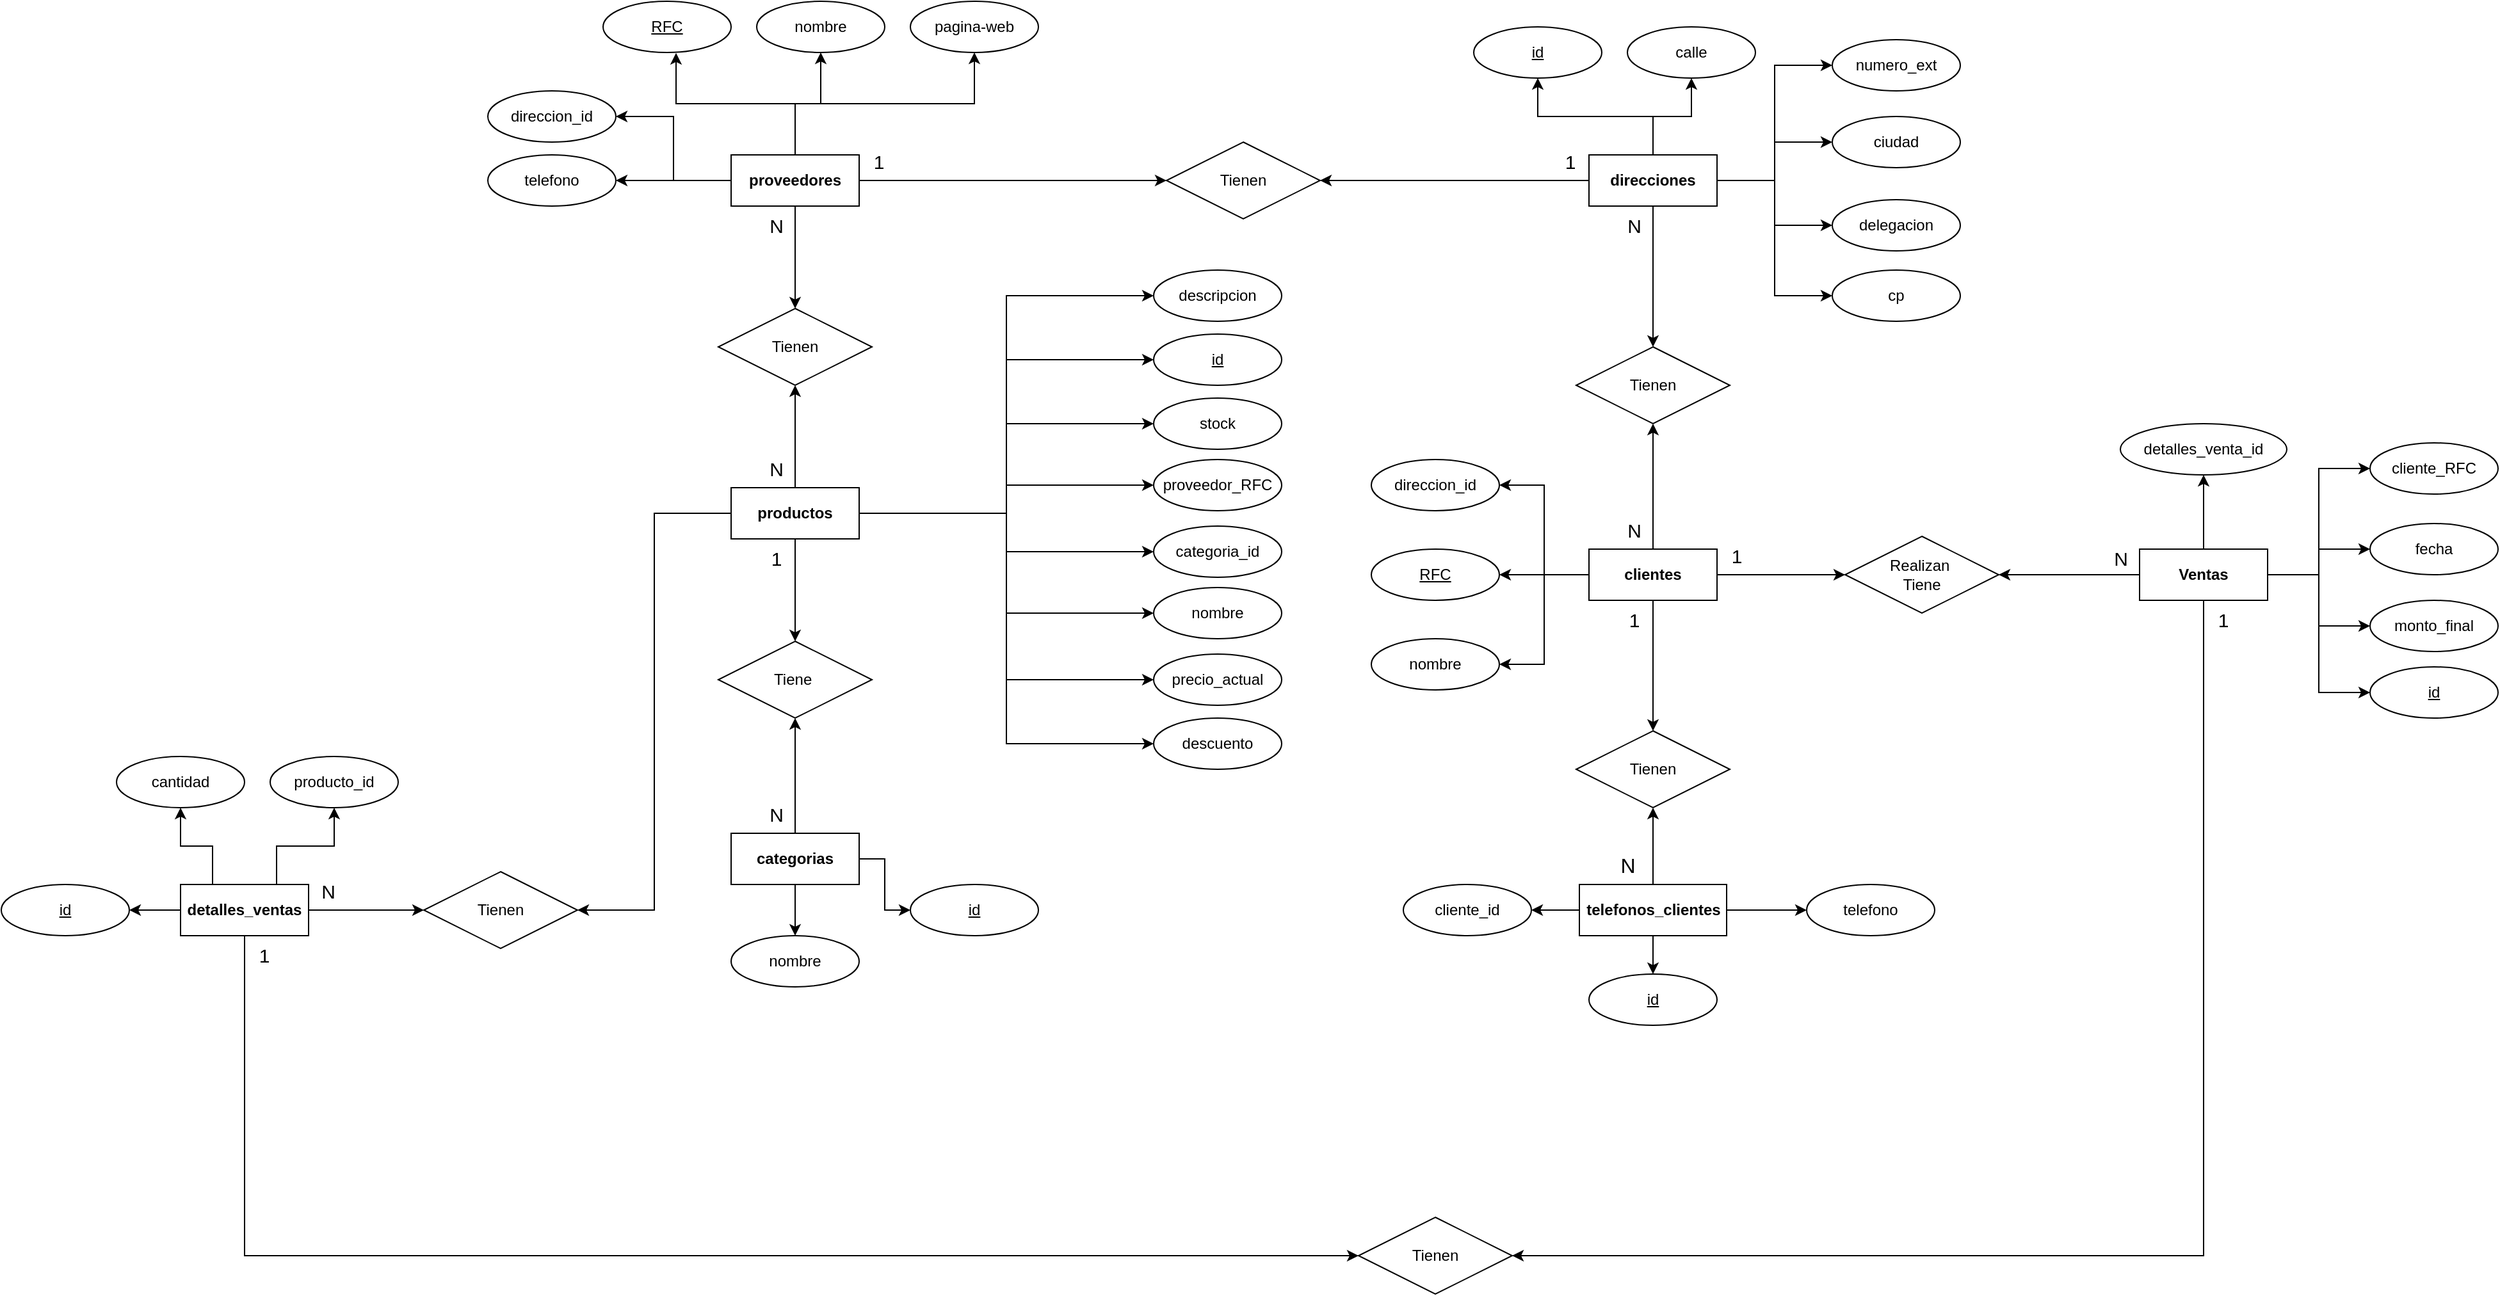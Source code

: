 <mxfile version="21.7.1" type="device">
  <diagram name="Página-1" id="r5auKBAjSaOcK4Md0aPP">
    <mxGraphModel dx="2603" dy="782" grid="1" gridSize="10" guides="1" tooltips="1" connect="1" arrows="1" fold="1" page="1" pageScale="1" pageWidth="1169" pageHeight="827" math="0" shadow="0">
      <root>
        <mxCell id="0" />
        <mxCell id="1" parent="0" />
        <mxCell id="DP8Jx5X4zibSQCms_1Pf-19" style="edgeStyle=orthogonalEdgeStyle;rounded=0;orthogonalLoop=1;jettySize=auto;html=1;exitX=1;exitY=0.5;exitDx=0;exitDy=0;entryX=0;entryY=0.5;entryDx=0;entryDy=0;" parent="1" source="DP8Jx5X4zibSQCms_1Pf-1" target="DP8Jx5X4zibSQCms_1Pf-13" edge="1">
          <mxGeometry relative="1" as="geometry" />
        </mxCell>
        <mxCell id="4TX8RcS20DUWZ-DZdMpi-28" style="edgeStyle=orthogonalEdgeStyle;rounded=0;orthogonalLoop=1;jettySize=auto;html=1;exitX=0.5;exitY=1;exitDx=0;exitDy=0;" parent="1" source="DP8Jx5X4zibSQCms_1Pf-1" target="4TX8RcS20DUWZ-DZdMpi-27" edge="1">
          <mxGeometry relative="1" as="geometry" />
        </mxCell>
        <mxCell id="UIn8cUzHgWQQU4bPocQK-120" style="edgeStyle=orthogonalEdgeStyle;rounded=0;orthogonalLoop=1;jettySize=auto;html=1;exitX=0.5;exitY=0;exitDx=0;exitDy=0;entryX=0.5;entryY=1;entryDx=0;entryDy=0;" parent="1" source="DP8Jx5X4zibSQCms_1Pf-1" target="DP8Jx5X4zibSQCms_1Pf-6" edge="1">
          <mxGeometry relative="1" as="geometry" />
        </mxCell>
        <mxCell id="UIn8cUzHgWQQU4bPocQK-121" style="edgeStyle=orthogonalEdgeStyle;rounded=0;orthogonalLoop=1;jettySize=auto;html=1;exitX=0.5;exitY=0;exitDx=0;exitDy=0;entryX=0.5;entryY=1;entryDx=0;entryDy=0;" parent="1" source="DP8Jx5X4zibSQCms_1Pf-1" target="DP8Jx5X4zibSQCms_1Pf-4" edge="1">
          <mxGeometry relative="1" as="geometry" />
        </mxCell>
        <mxCell id="UIn8cUzHgWQQU4bPocQK-122" style="edgeStyle=orthogonalEdgeStyle;rounded=0;orthogonalLoop=1;jettySize=auto;html=1;exitX=0.5;exitY=0;exitDx=0;exitDy=0;entryX=0.57;entryY=1.01;entryDx=0;entryDy=0;entryPerimeter=0;" parent="1" source="DP8Jx5X4zibSQCms_1Pf-1" target="DP8Jx5X4zibSQCms_1Pf-2" edge="1">
          <mxGeometry relative="1" as="geometry" />
        </mxCell>
        <mxCell id="UIn8cUzHgWQQU4bPocQK-124" style="edgeStyle=orthogonalEdgeStyle;rounded=0;orthogonalLoop=1;jettySize=auto;html=1;exitX=0;exitY=0.5;exitDx=0;exitDy=0;entryX=1;entryY=0.5;entryDx=0;entryDy=0;" parent="1" source="DP8Jx5X4zibSQCms_1Pf-1" target="DP8Jx5X4zibSQCms_1Pf-5" edge="1">
          <mxGeometry relative="1" as="geometry" />
        </mxCell>
        <mxCell id="UIn8cUzHgWQQU4bPocQK-125" style="edgeStyle=orthogonalEdgeStyle;rounded=0;orthogonalLoop=1;jettySize=auto;html=1;exitX=0;exitY=0.5;exitDx=0;exitDy=0;entryX=1;entryY=0.5;entryDx=0;entryDy=0;" parent="1" source="DP8Jx5X4zibSQCms_1Pf-1" target="DP8Jx5X4zibSQCms_1Pf-3" edge="1">
          <mxGeometry relative="1" as="geometry" />
        </mxCell>
        <mxCell id="DP8Jx5X4zibSQCms_1Pf-1" value="&lt;b&gt;proveedores&lt;/b&gt;" style="whiteSpace=wrap;html=1;align=center;" parent="1" vertex="1">
          <mxGeometry x="60" y="140" width="100" height="40" as="geometry" />
        </mxCell>
        <mxCell id="DP8Jx5X4zibSQCms_1Pf-2" value="RFC" style="ellipse;whiteSpace=wrap;html=1;align=center;fontStyle=4;" parent="1" vertex="1">
          <mxGeometry x="-40" y="20" width="100" height="40" as="geometry" />
        </mxCell>
        <mxCell id="DP8Jx5X4zibSQCms_1Pf-3" value="telefono" style="ellipse;whiteSpace=wrap;html=1;align=center;" parent="1" vertex="1">
          <mxGeometry x="-130" y="140" width="100" height="40" as="geometry" />
        </mxCell>
        <mxCell id="DP8Jx5X4zibSQCms_1Pf-4" value="nombre" style="ellipse;whiteSpace=wrap;html=1;align=center;" parent="1" vertex="1">
          <mxGeometry x="80" y="20" width="100" height="40" as="geometry" />
        </mxCell>
        <mxCell id="DP8Jx5X4zibSQCms_1Pf-5" value="direccion_id" style="ellipse;whiteSpace=wrap;html=1;align=center;" parent="1" vertex="1">
          <mxGeometry x="-130" y="90" width="100" height="40" as="geometry" />
        </mxCell>
        <mxCell id="DP8Jx5X4zibSQCms_1Pf-6" value="pagina-web" style="ellipse;whiteSpace=wrap;html=1;align=center;" parent="1" vertex="1">
          <mxGeometry x="200" y="20" width="100" height="40" as="geometry" />
        </mxCell>
        <mxCell id="DP8Jx5X4zibSQCms_1Pf-20" style="edgeStyle=orthogonalEdgeStyle;rounded=0;orthogonalLoop=1;jettySize=auto;html=1;exitX=0;exitY=0.5;exitDx=0;exitDy=0;entryX=1;entryY=0.5;entryDx=0;entryDy=0;" parent="1" source="DP8Jx5X4zibSQCms_1Pf-7" target="DP8Jx5X4zibSQCms_1Pf-13" edge="1">
          <mxGeometry relative="1" as="geometry" />
        </mxCell>
        <mxCell id="DP8Jx5X4zibSQCms_1Pf-33" style="edgeStyle=orthogonalEdgeStyle;rounded=0;orthogonalLoop=1;jettySize=auto;html=1;exitX=0.5;exitY=1;exitDx=0;exitDy=0;entryX=0.5;entryY=0;entryDx=0;entryDy=0;" parent="1" source="DP8Jx5X4zibSQCms_1Pf-7" target="DP8Jx5X4zibSQCms_1Pf-30" edge="1">
          <mxGeometry relative="1" as="geometry" />
        </mxCell>
        <mxCell id="UIn8cUzHgWQQU4bPocQK-133" style="edgeStyle=orthogonalEdgeStyle;rounded=0;orthogonalLoop=1;jettySize=auto;html=1;exitX=0.5;exitY=0;exitDx=0;exitDy=0;entryX=0.5;entryY=1;entryDx=0;entryDy=0;" parent="1" source="DP8Jx5X4zibSQCms_1Pf-7" target="DP8Jx5X4zibSQCms_1Pf-14" edge="1">
          <mxGeometry relative="1" as="geometry" />
        </mxCell>
        <mxCell id="UIn8cUzHgWQQU4bPocQK-134" style="edgeStyle=orthogonalEdgeStyle;rounded=0;orthogonalLoop=1;jettySize=auto;html=1;exitX=0.5;exitY=0;exitDx=0;exitDy=0;entryX=0.5;entryY=1;entryDx=0;entryDy=0;" parent="1" source="DP8Jx5X4zibSQCms_1Pf-7" target="DP8Jx5X4zibSQCms_1Pf-17" edge="1">
          <mxGeometry relative="1" as="geometry" />
        </mxCell>
        <mxCell id="UIn8cUzHgWQQU4bPocQK-137" style="edgeStyle=orthogonalEdgeStyle;rounded=0;orthogonalLoop=1;jettySize=auto;html=1;exitX=1;exitY=0.5;exitDx=0;exitDy=0;entryX=0;entryY=0.5;entryDx=0;entryDy=0;" parent="1" source="DP8Jx5X4zibSQCms_1Pf-7" target="DP8Jx5X4zibSQCms_1Pf-16" edge="1">
          <mxGeometry relative="1" as="geometry" />
        </mxCell>
        <mxCell id="UIn8cUzHgWQQU4bPocQK-138" style="edgeStyle=orthogonalEdgeStyle;rounded=0;orthogonalLoop=1;jettySize=auto;html=1;exitX=1;exitY=0.5;exitDx=0;exitDy=0;entryX=0;entryY=0.5;entryDx=0;entryDy=0;" parent="1" source="DP8Jx5X4zibSQCms_1Pf-7" target="DP8Jx5X4zibSQCms_1Pf-15" edge="1">
          <mxGeometry relative="1" as="geometry" />
        </mxCell>
        <mxCell id="UIn8cUzHgWQQU4bPocQK-139" style="edgeStyle=orthogonalEdgeStyle;rounded=0;orthogonalLoop=1;jettySize=auto;html=1;exitX=1;exitY=0.5;exitDx=0;exitDy=0;entryX=0;entryY=0.5;entryDx=0;entryDy=0;" parent="1" source="DP8Jx5X4zibSQCms_1Pf-7" target="DP8Jx5X4zibSQCms_1Pf-26" edge="1">
          <mxGeometry relative="1" as="geometry" />
        </mxCell>
        <mxCell id="UIn8cUzHgWQQU4bPocQK-141" style="edgeStyle=orthogonalEdgeStyle;rounded=0;orthogonalLoop=1;jettySize=auto;html=1;exitX=1;exitY=0.5;exitDx=0;exitDy=0;entryX=0;entryY=0.5;entryDx=0;entryDy=0;" parent="1" source="DP8Jx5X4zibSQCms_1Pf-7" target="DP8Jx5X4zibSQCms_1Pf-18" edge="1">
          <mxGeometry relative="1" as="geometry" />
        </mxCell>
        <mxCell id="DP8Jx5X4zibSQCms_1Pf-7" value="&lt;b&gt;direcciones&lt;/b&gt;" style="whiteSpace=wrap;html=1;align=center;" parent="1" vertex="1">
          <mxGeometry x="730" y="140" width="100" height="40" as="geometry" />
        </mxCell>
        <mxCell id="DP8Jx5X4zibSQCms_1Pf-13" value="Tienen" style="shape=rhombus;perimeter=rhombusPerimeter;whiteSpace=wrap;html=1;align=center;" parent="1" vertex="1">
          <mxGeometry x="400" y="130" width="120" height="60" as="geometry" />
        </mxCell>
        <mxCell id="DP8Jx5X4zibSQCms_1Pf-14" value="id" style="ellipse;whiteSpace=wrap;html=1;align=center;fontStyle=4;" parent="1" vertex="1">
          <mxGeometry x="640" y="40" width="100" height="40" as="geometry" />
        </mxCell>
        <mxCell id="DP8Jx5X4zibSQCms_1Pf-15" value="delegacion" style="ellipse;whiteSpace=wrap;html=1;align=center;" parent="1" vertex="1">
          <mxGeometry x="920" y="175" width="100" height="40" as="geometry" />
        </mxCell>
        <mxCell id="DP8Jx5X4zibSQCms_1Pf-16" value="ciudad" style="ellipse;whiteSpace=wrap;html=1;align=center;" parent="1" vertex="1">
          <mxGeometry x="920" y="110" width="100" height="40" as="geometry" />
        </mxCell>
        <mxCell id="DP8Jx5X4zibSQCms_1Pf-17" value="calle" style="ellipse;whiteSpace=wrap;html=1;align=center;" parent="1" vertex="1">
          <mxGeometry x="760" y="40" width="100" height="40" as="geometry" />
        </mxCell>
        <mxCell id="DP8Jx5X4zibSQCms_1Pf-18" value="numero_ext" style="ellipse;whiteSpace=wrap;html=1;align=center;" parent="1" vertex="1">
          <mxGeometry x="920" y="50" width="100" height="40" as="geometry" />
        </mxCell>
        <mxCell id="DP8Jx5X4zibSQCms_1Pf-26" value="cp" style="ellipse;whiteSpace=wrap;html=1;align=center;" parent="1" vertex="1">
          <mxGeometry x="920" y="230" width="100" height="40" as="geometry" />
        </mxCell>
        <mxCell id="DP8Jx5X4zibSQCms_1Pf-28" value="1" style="text;html=1;align=center;verticalAlign=middle;resizable=0;points=[];autosize=1;strokeColor=none;fillColor=none;fontSize=15;" parent="1" vertex="1">
          <mxGeometry x="160" y="130" width="30" height="30" as="geometry" />
        </mxCell>
        <mxCell id="DP8Jx5X4zibSQCms_1Pf-29" value="1" style="text;html=1;align=center;verticalAlign=middle;resizable=0;points=[];autosize=1;strokeColor=none;fillColor=none;fontSize=15;" parent="1" vertex="1">
          <mxGeometry x="700" y="130" width="30" height="30" as="geometry" />
        </mxCell>
        <mxCell id="DP8Jx5X4zibSQCms_1Pf-30" value="Tienen" style="shape=rhombus;perimeter=rhombusPerimeter;whiteSpace=wrap;html=1;align=center;" parent="1" vertex="1">
          <mxGeometry x="720" y="290" width="120" height="60" as="geometry" />
        </mxCell>
        <mxCell id="DP8Jx5X4zibSQCms_1Pf-32" style="edgeStyle=orthogonalEdgeStyle;rounded=0;orthogonalLoop=1;jettySize=auto;html=1;exitX=0.5;exitY=0;exitDx=0;exitDy=0;entryX=0.5;entryY=1;entryDx=0;entryDy=0;" parent="1" source="DP8Jx5X4zibSQCms_1Pf-31" target="DP8Jx5X4zibSQCms_1Pf-30" edge="1">
          <mxGeometry relative="1" as="geometry" />
        </mxCell>
        <mxCell id="4TX8RcS20DUWZ-DZdMpi-12" style="edgeStyle=orthogonalEdgeStyle;rounded=0;orthogonalLoop=1;jettySize=auto;html=1;exitX=0.5;exitY=1;exitDx=0;exitDy=0;entryX=0.5;entryY=0;entryDx=0;entryDy=0;" parent="1" source="DP8Jx5X4zibSQCms_1Pf-31" target="4TX8RcS20DUWZ-DZdMpi-11" edge="1">
          <mxGeometry relative="1" as="geometry" />
        </mxCell>
        <mxCell id="UIn8cUzHgWQQU4bPocQK-37" style="edgeStyle=orthogonalEdgeStyle;rounded=0;orthogonalLoop=1;jettySize=auto;html=1;exitX=1;exitY=0.5;exitDx=0;exitDy=0;entryX=0;entryY=0.5;entryDx=0;entryDy=0;" parent="1" source="DP8Jx5X4zibSQCms_1Pf-31" target="UIn8cUzHgWQQU4bPocQK-36" edge="1">
          <mxGeometry relative="1" as="geometry" />
        </mxCell>
        <mxCell id="UIn8cUzHgWQQU4bPocQK-130" style="edgeStyle=orthogonalEdgeStyle;rounded=0;orthogonalLoop=1;jettySize=auto;html=1;exitX=0;exitY=0.5;exitDx=0;exitDy=0;entryX=1;entryY=0.5;entryDx=0;entryDy=0;" parent="1" source="DP8Jx5X4zibSQCms_1Pf-31" target="4TX8RcS20DUWZ-DZdMpi-1" edge="1">
          <mxGeometry relative="1" as="geometry" />
        </mxCell>
        <mxCell id="UIn8cUzHgWQQU4bPocQK-131" style="edgeStyle=orthogonalEdgeStyle;rounded=0;orthogonalLoop=1;jettySize=auto;html=1;exitX=0;exitY=0.5;exitDx=0;exitDy=0;entryX=1;entryY=0.5;entryDx=0;entryDy=0;" parent="1" source="DP8Jx5X4zibSQCms_1Pf-31" target="DP8Jx5X4zibSQCms_1Pf-35" edge="1">
          <mxGeometry relative="1" as="geometry" />
        </mxCell>
        <mxCell id="UIn8cUzHgWQQU4bPocQK-132" style="edgeStyle=orthogonalEdgeStyle;rounded=0;orthogonalLoop=1;jettySize=auto;html=1;exitX=0;exitY=0.5;exitDx=0;exitDy=0;entryX=1;entryY=0.5;entryDx=0;entryDy=0;" parent="1" source="DP8Jx5X4zibSQCms_1Pf-31" target="DP8Jx5X4zibSQCms_1Pf-34" edge="1">
          <mxGeometry relative="1" as="geometry" />
        </mxCell>
        <mxCell id="DP8Jx5X4zibSQCms_1Pf-31" value="&lt;b&gt;clientes&lt;/b&gt;" style="whiteSpace=wrap;html=1;align=center;" parent="1" vertex="1">
          <mxGeometry x="730" y="448" width="100" height="40" as="geometry" />
        </mxCell>
        <mxCell id="DP8Jx5X4zibSQCms_1Pf-34" value="nombre" style="ellipse;whiteSpace=wrap;html=1;align=center;" parent="1" vertex="1">
          <mxGeometry x="560" y="518" width="100" height="40" as="geometry" />
        </mxCell>
        <mxCell id="DP8Jx5X4zibSQCms_1Pf-35" value="RFC" style="ellipse;whiteSpace=wrap;html=1;align=center;fontStyle=4;" parent="1" vertex="1">
          <mxGeometry x="560" y="448" width="100" height="40" as="geometry" />
        </mxCell>
        <mxCell id="4TX8RcS20DUWZ-DZdMpi-1" value="direccion_id" style="ellipse;whiteSpace=wrap;html=1;align=center;" parent="1" vertex="1">
          <mxGeometry x="560" y="378" width="100" height="40" as="geometry" />
        </mxCell>
        <mxCell id="4TX8RcS20DUWZ-DZdMpi-9" value="N" style="text;html=1;align=center;verticalAlign=middle;resizable=0;points=[];autosize=1;strokeColor=none;fillColor=none;fontSize=15;" parent="1" vertex="1">
          <mxGeometry x="750" y="180" width="30" height="30" as="geometry" />
        </mxCell>
        <mxCell id="4TX8RcS20DUWZ-DZdMpi-10" value="N" style="text;html=1;align=center;verticalAlign=middle;resizable=0;points=[];autosize=1;strokeColor=none;fillColor=none;fontSize=15;" parent="1" vertex="1">
          <mxGeometry x="750" y="418" width="30" height="30" as="geometry" />
        </mxCell>
        <mxCell id="4TX8RcS20DUWZ-DZdMpi-11" value="Tienen" style="shape=rhombus;perimeter=rhombusPerimeter;whiteSpace=wrap;html=1;align=center;" parent="1" vertex="1">
          <mxGeometry x="720" y="590" width="120" height="60" as="geometry" />
        </mxCell>
        <mxCell id="4TX8RcS20DUWZ-DZdMpi-15" style="edgeStyle=orthogonalEdgeStyle;rounded=0;orthogonalLoop=1;jettySize=auto;html=1;exitX=0.5;exitY=0;exitDx=0;exitDy=0;entryX=0.5;entryY=1;entryDx=0;entryDy=0;" parent="1" source="4TX8RcS20DUWZ-DZdMpi-13" target="4TX8RcS20DUWZ-DZdMpi-11" edge="1">
          <mxGeometry relative="1" as="geometry" />
        </mxCell>
        <mxCell id="UIn8cUzHgWQQU4bPocQK-126" style="edgeStyle=orthogonalEdgeStyle;rounded=0;orthogonalLoop=1;jettySize=auto;html=1;exitX=1;exitY=0.5;exitDx=0;exitDy=0;entryX=0;entryY=0.5;entryDx=0;entryDy=0;" parent="1" source="4TX8RcS20DUWZ-DZdMpi-13" target="4TX8RcS20DUWZ-DZdMpi-19" edge="1">
          <mxGeometry relative="1" as="geometry" />
        </mxCell>
        <mxCell id="UIn8cUzHgWQQU4bPocQK-127" style="edgeStyle=orthogonalEdgeStyle;rounded=0;orthogonalLoop=1;jettySize=auto;html=1;exitX=0.5;exitY=1;exitDx=0;exitDy=0;entryX=0.5;entryY=0;entryDx=0;entryDy=0;" parent="1" source="4TX8RcS20DUWZ-DZdMpi-13" target="4TX8RcS20DUWZ-DZdMpi-21" edge="1">
          <mxGeometry relative="1" as="geometry" />
        </mxCell>
        <mxCell id="UIn8cUzHgWQQU4bPocQK-129" style="edgeStyle=orthogonalEdgeStyle;rounded=0;orthogonalLoop=1;jettySize=auto;html=1;exitX=0;exitY=0.5;exitDx=0;exitDy=0;entryX=1;entryY=0.5;entryDx=0;entryDy=0;" parent="1" source="4TX8RcS20DUWZ-DZdMpi-13" target="4TX8RcS20DUWZ-DZdMpi-20" edge="1">
          <mxGeometry relative="1" as="geometry" />
        </mxCell>
        <mxCell id="4TX8RcS20DUWZ-DZdMpi-13" value="&lt;b&gt;telefonos_clientes&lt;/b&gt;" style="whiteSpace=wrap;html=1;align=center;" parent="1" vertex="1">
          <mxGeometry x="722.5" y="710" width="115" height="40" as="geometry" />
        </mxCell>
        <mxCell id="4TX8RcS20DUWZ-DZdMpi-19" value="telefono" style="ellipse;whiteSpace=wrap;html=1;align=center;" parent="1" vertex="1">
          <mxGeometry x="900" y="710" width="100" height="40" as="geometry" />
        </mxCell>
        <mxCell id="4TX8RcS20DUWZ-DZdMpi-20" value="cliente_id" style="ellipse;whiteSpace=wrap;html=1;align=center;" parent="1" vertex="1">
          <mxGeometry x="585" y="710" width="100" height="40" as="geometry" />
        </mxCell>
        <mxCell id="4TX8RcS20DUWZ-DZdMpi-21" value="id" style="ellipse;whiteSpace=wrap;html=1;align=center;fontStyle=4;" parent="1" vertex="1">
          <mxGeometry x="730" y="780" width="100" height="40" as="geometry" />
        </mxCell>
        <mxCell id="4TX8RcS20DUWZ-DZdMpi-29" style="edgeStyle=orthogonalEdgeStyle;rounded=0;orthogonalLoop=1;jettySize=auto;html=1;exitX=0.5;exitY=0;exitDx=0;exitDy=0;entryX=0.5;entryY=1;entryDx=0;entryDy=0;" parent="1" source="4TX8RcS20DUWZ-DZdMpi-26" target="4TX8RcS20DUWZ-DZdMpi-27" edge="1">
          <mxGeometry relative="1" as="geometry" />
        </mxCell>
        <mxCell id="UIn8cUzHgWQQU4bPocQK-8" style="edgeStyle=orthogonalEdgeStyle;rounded=0;orthogonalLoop=1;jettySize=auto;html=1;exitX=0.5;exitY=1;exitDx=0;exitDy=0;entryX=0.5;entryY=0;entryDx=0;entryDy=0;" parent="1" source="4TX8RcS20DUWZ-DZdMpi-26" target="UIn8cUzHgWQQU4bPocQK-7" edge="1">
          <mxGeometry relative="1" as="geometry" />
        </mxCell>
        <mxCell id="UIn8cUzHgWQQU4bPocQK-69" style="edgeStyle=orthogonalEdgeStyle;rounded=0;orthogonalLoop=1;jettySize=auto;html=1;exitX=0;exitY=0.5;exitDx=0;exitDy=0;entryX=1;entryY=0.5;entryDx=0;entryDy=0;" parent="1" source="4TX8RcS20DUWZ-DZdMpi-26" target="UIn8cUzHgWQQU4bPocQK-65" edge="1">
          <mxGeometry relative="1" as="geometry" />
        </mxCell>
        <mxCell id="UIn8cUzHgWQQU4bPocQK-113" style="edgeStyle=orthogonalEdgeStyle;rounded=0;orthogonalLoop=1;jettySize=auto;html=1;exitX=1;exitY=0.5;exitDx=0;exitDy=0;entryX=0;entryY=0.5;entryDx=0;entryDy=0;" parent="1" source="4TX8RcS20DUWZ-DZdMpi-26" target="4TX8RcS20DUWZ-DZdMpi-31" edge="1">
          <mxGeometry relative="1" as="geometry" />
        </mxCell>
        <mxCell id="UIn8cUzHgWQQU4bPocQK-114" style="edgeStyle=orthogonalEdgeStyle;rounded=0;orthogonalLoop=1;jettySize=auto;html=1;exitX=1;exitY=0.5;exitDx=0;exitDy=0;entryX=0;entryY=0.5;entryDx=0;entryDy=0;" parent="1" source="4TX8RcS20DUWZ-DZdMpi-26" target="UIn8cUzHgWQQU4bPocQK-1" edge="1">
          <mxGeometry relative="1" as="geometry" />
        </mxCell>
        <mxCell id="UIn8cUzHgWQQU4bPocQK-115" style="edgeStyle=orthogonalEdgeStyle;rounded=0;orthogonalLoop=1;jettySize=auto;html=1;exitX=1;exitY=0.5;exitDx=0;exitDy=0;entryX=0;entryY=0.5;entryDx=0;entryDy=0;" parent="1" source="4TX8RcS20DUWZ-DZdMpi-26" target="UIn8cUzHgWQQU4bPocQK-4" edge="1">
          <mxGeometry relative="1" as="geometry" />
        </mxCell>
        <mxCell id="UIn8cUzHgWQQU4bPocQK-116" style="edgeStyle=orthogonalEdgeStyle;rounded=0;orthogonalLoop=1;jettySize=auto;html=1;exitX=1;exitY=0.5;exitDx=0;exitDy=0;entryX=0;entryY=0.5;entryDx=0;entryDy=0;" parent="1" source="4TX8RcS20DUWZ-DZdMpi-26" target="UIn8cUzHgWQQU4bPocQK-3" edge="1">
          <mxGeometry relative="1" as="geometry" />
        </mxCell>
        <mxCell id="UIn8cUzHgWQQU4bPocQK-118" style="edgeStyle=orthogonalEdgeStyle;rounded=0;orthogonalLoop=1;jettySize=auto;html=1;exitX=1;exitY=0.5;exitDx=0;exitDy=0;entryX=0;entryY=0.5;entryDx=0;entryDy=0;" parent="1" source="4TX8RcS20DUWZ-DZdMpi-26" target="4TX8RcS20DUWZ-DZdMpi-30" edge="1">
          <mxGeometry relative="1" as="geometry" />
        </mxCell>
        <mxCell id="UIn8cUzHgWQQU4bPocQK-119" style="edgeStyle=orthogonalEdgeStyle;rounded=0;orthogonalLoop=1;jettySize=auto;html=1;exitX=1;exitY=0.5;exitDx=0;exitDy=0;entryX=0;entryY=0.5;entryDx=0;entryDy=0;" parent="1" source="4TX8RcS20DUWZ-DZdMpi-26" target="UIn8cUzHgWQQU4bPocQK-2" edge="1">
          <mxGeometry relative="1" as="geometry" />
        </mxCell>
        <mxCell id="zSScbOKK5AtsLs2HQxBp-1" style="edgeStyle=orthogonalEdgeStyle;rounded=0;orthogonalLoop=1;jettySize=auto;html=1;exitX=1;exitY=0.5;exitDx=0;exitDy=0;entryX=0;entryY=0.5;entryDx=0;entryDy=0;" parent="1" source="4TX8RcS20DUWZ-DZdMpi-26" target="UIn8cUzHgWQQU4bPocQK-29" edge="1">
          <mxGeometry relative="1" as="geometry" />
        </mxCell>
        <mxCell id="3lb3CsuLd-PRL1lgWZwT-3" style="edgeStyle=orthogonalEdgeStyle;rounded=0;orthogonalLoop=1;jettySize=auto;html=1;exitX=1;exitY=0.5;exitDx=0;exitDy=0;entryX=0;entryY=0.5;entryDx=0;entryDy=0;" edge="1" parent="1" source="4TX8RcS20DUWZ-DZdMpi-26" target="3lb3CsuLd-PRL1lgWZwT-2">
          <mxGeometry relative="1" as="geometry" />
        </mxCell>
        <mxCell id="4TX8RcS20DUWZ-DZdMpi-26" value="&lt;b&gt;productos&lt;/b&gt;" style="whiteSpace=wrap;html=1;align=center;" parent="1" vertex="1">
          <mxGeometry x="60" y="400" width="100" height="40" as="geometry" />
        </mxCell>
        <mxCell id="4TX8RcS20DUWZ-DZdMpi-27" value="Tienen" style="shape=rhombus;perimeter=rhombusPerimeter;whiteSpace=wrap;html=1;align=center;" parent="1" vertex="1">
          <mxGeometry x="50" y="260" width="120" height="60" as="geometry" />
        </mxCell>
        <mxCell id="4TX8RcS20DUWZ-DZdMpi-30" value="nombre" style="ellipse;whiteSpace=wrap;html=1;align=center;" parent="1" vertex="1">
          <mxGeometry x="390" y="478" width="100" height="40" as="geometry" />
        </mxCell>
        <mxCell id="4TX8RcS20DUWZ-DZdMpi-31" value="id" style="ellipse;whiteSpace=wrap;html=1;align=center;fontStyle=4;" parent="1" vertex="1">
          <mxGeometry x="390" y="280" width="100" height="40" as="geometry" />
        </mxCell>
        <mxCell id="UIn8cUzHgWQQU4bPocQK-1" value="stock" style="ellipse;whiteSpace=wrap;html=1;align=center;" parent="1" vertex="1">
          <mxGeometry x="390" y="330" width="100" height="40" as="geometry" />
        </mxCell>
        <mxCell id="UIn8cUzHgWQQU4bPocQK-2" value="precio_actual" style="ellipse;whiteSpace=wrap;html=1;align=center;" parent="1" vertex="1">
          <mxGeometry x="390" y="530" width="100" height="40" as="geometry" />
        </mxCell>
        <mxCell id="UIn8cUzHgWQQU4bPocQK-3" value="categoria_id" style="ellipse;whiteSpace=wrap;html=1;align=center;" parent="1" vertex="1">
          <mxGeometry x="390" y="430" width="100" height="40" as="geometry" />
        </mxCell>
        <mxCell id="UIn8cUzHgWQQU4bPocQK-4" value="proveedor_RFC" style="ellipse;whiteSpace=wrap;html=1;align=center;" parent="1" vertex="1">
          <mxGeometry x="390" y="378" width="100" height="40" as="geometry" />
        </mxCell>
        <mxCell id="UIn8cUzHgWQQU4bPocQK-9" style="edgeStyle=orthogonalEdgeStyle;rounded=0;orthogonalLoop=1;jettySize=auto;html=1;exitX=0.5;exitY=0;exitDx=0;exitDy=0;entryX=0.5;entryY=1;entryDx=0;entryDy=0;" parent="1" source="UIn8cUzHgWQQU4bPocQK-6" target="UIn8cUzHgWQQU4bPocQK-7" edge="1">
          <mxGeometry relative="1" as="geometry" />
        </mxCell>
        <mxCell id="UIn8cUzHgWQQU4bPocQK-80" style="edgeStyle=orthogonalEdgeStyle;rounded=0;orthogonalLoop=1;jettySize=auto;html=1;exitX=1;exitY=0.5;exitDx=0;exitDy=0;entryX=0;entryY=0.5;entryDx=0;entryDy=0;" parent="1" source="UIn8cUzHgWQQU4bPocQK-6" target="UIn8cUzHgWQQU4bPocQK-27" edge="1">
          <mxGeometry relative="1" as="geometry" />
        </mxCell>
        <mxCell id="UIn8cUzHgWQQU4bPocQK-81" style="edgeStyle=orthogonalEdgeStyle;rounded=0;orthogonalLoop=1;jettySize=auto;html=1;exitX=0.5;exitY=1;exitDx=0;exitDy=0;entryX=0.5;entryY=0;entryDx=0;entryDy=0;" parent="1" source="UIn8cUzHgWQQU4bPocQK-6" target="UIn8cUzHgWQQU4bPocQK-28" edge="1">
          <mxGeometry relative="1" as="geometry" />
        </mxCell>
        <mxCell id="UIn8cUzHgWQQU4bPocQK-6" value="&lt;b&gt;categorias&lt;/b&gt;" style="whiteSpace=wrap;html=1;align=center;" parent="1" vertex="1">
          <mxGeometry x="60" y="670" width="100" height="40" as="geometry" />
        </mxCell>
        <mxCell id="UIn8cUzHgWQQU4bPocQK-7" value="Tiene&amp;nbsp;" style="shape=rhombus;perimeter=rhombusPerimeter;whiteSpace=wrap;html=1;align=center;" parent="1" vertex="1">
          <mxGeometry x="50" y="520" width="120" height="60" as="geometry" />
        </mxCell>
        <mxCell id="UIn8cUzHgWQQU4bPocQK-17" value="1" style="text;html=1;align=center;verticalAlign=middle;resizable=0;points=[];autosize=1;strokeColor=none;fillColor=none;fontSize=15;" parent="1" vertex="1">
          <mxGeometry x="750" y="488" width="30" height="30" as="geometry" />
        </mxCell>
        <mxCell id="UIn8cUzHgWQQU4bPocQK-18" value="N" style="text;html=1;align=center;verticalAlign=middle;resizable=0;points=[];autosize=1;strokeColor=none;fillColor=none;fontSize=16;" parent="1" vertex="1">
          <mxGeometry x="740" y="680" width="40" height="30" as="geometry" />
        </mxCell>
        <mxCell id="UIn8cUzHgWQQU4bPocQK-19" value="N" style="text;html=1;align=center;verticalAlign=middle;resizable=0;points=[];autosize=1;strokeColor=none;fillColor=none;fontSize=15;" parent="1" vertex="1">
          <mxGeometry x="80" y="180" width="30" height="30" as="geometry" />
        </mxCell>
        <mxCell id="UIn8cUzHgWQQU4bPocQK-20" value="N" style="text;html=1;align=center;verticalAlign=middle;resizable=0;points=[];autosize=1;strokeColor=none;fillColor=none;fontSize=15;" parent="1" vertex="1">
          <mxGeometry x="80" y="370" width="30" height="30" as="geometry" />
        </mxCell>
        <mxCell id="UIn8cUzHgWQQU4bPocQK-22" value="1" style="text;html=1;align=center;verticalAlign=middle;resizable=0;points=[];autosize=1;strokeColor=none;fillColor=none;fontSize=15;" parent="1" vertex="1">
          <mxGeometry x="80" y="440" width="30" height="30" as="geometry" />
        </mxCell>
        <mxCell id="UIn8cUzHgWQQU4bPocQK-26" value="N" style="text;html=1;align=center;verticalAlign=middle;resizable=0;points=[];autosize=1;strokeColor=none;fillColor=none;fontSize=15;" parent="1" vertex="1">
          <mxGeometry x="80" y="640" width="30" height="30" as="geometry" />
        </mxCell>
        <mxCell id="UIn8cUzHgWQQU4bPocQK-27" value="id" style="ellipse;whiteSpace=wrap;html=1;align=center;fontStyle=4;" parent="1" vertex="1">
          <mxGeometry x="200" y="710" width="100" height="40" as="geometry" />
        </mxCell>
        <mxCell id="UIn8cUzHgWQQU4bPocQK-28" value="nombre" style="ellipse;whiteSpace=wrap;html=1;align=center;" parent="1" vertex="1">
          <mxGeometry x="60" y="750" width="100" height="40" as="geometry" />
        </mxCell>
        <mxCell id="UIn8cUzHgWQQU4bPocQK-29" value="descripcion" style="ellipse;whiteSpace=wrap;html=1;align=center;" parent="1" vertex="1">
          <mxGeometry x="390" y="230" width="100" height="40" as="geometry" />
        </mxCell>
        <mxCell id="UIn8cUzHgWQQU4bPocQK-38" style="edgeStyle=orthogonalEdgeStyle;rounded=0;orthogonalLoop=1;jettySize=auto;html=1;exitX=0;exitY=0.5;exitDx=0;exitDy=0;entryX=1;entryY=0.5;entryDx=0;entryDy=0;" parent="1" source="UIn8cUzHgWQQU4bPocQK-35" target="UIn8cUzHgWQQU4bPocQK-36" edge="1">
          <mxGeometry relative="1" as="geometry" />
        </mxCell>
        <mxCell id="UIn8cUzHgWQQU4bPocQK-142" style="edgeStyle=orthogonalEdgeStyle;rounded=0;orthogonalLoop=1;jettySize=auto;html=1;exitX=1;exitY=0.5;exitDx=0;exitDy=0;entryX=0;entryY=0.5;entryDx=0;entryDy=0;" parent="1" source="UIn8cUzHgWQQU4bPocQK-35" target="UIn8cUzHgWQQU4bPocQK-41" edge="1">
          <mxGeometry relative="1" as="geometry" />
        </mxCell>
        <mxCell id="UIn8cUzHgWQQU4bPocQK-143" style="edgeStyle=orthogonalEdgeStyle;rounded=0;orthogonalLoop=1;jettySize=auto;html=1;exitX=1;exitY=0.5;exitDx=0;exitDy=0;entryX=0;entryY=0.5;entryDx=0;entryDy=0;" parent="1" source="UIn8cUzHgWQQU4bPocQK-35" target="UIn8cUzHgWQQU4bPocQK-42" edge="1">
          <mxGeometry relative="1" as="geometry" />
        </mxCell>
        <mxCell id="UIn8cUzHgWQQU4bPocQK-147" style="edgeStyle=orthogonalEdgeStyle;rounded=0;orthogonalLoop=1;jettySize=auto;html=1;exitX=0.5;exitY=0;exitDx=0;exitDy=0;entryX=0.5;entryY=1;entryDx=0;entryDy=0;" parent="1" source="UIn8cUzHgWQQU4bPocQK-35" target="UIn8cUzHgWQQU4bPocQK-45" edge="1">
          <mxGeometry relative="1" as="geometry" />
        </mxCell>
        <mxCell id="zSScbOKK5AtsLs2HQxBp-3" style="edgeStyle=orthogonalEdgeStyle;rounded=0;orthogonalLoop=1;jettySize=auto;html=1;exitX=1;exitY=0.5;exitDx=0;exitDy=0;entryX=0;entryY=0.5;entryDx=0;entryDy=0;" parent="1" source="UIn8cUzHgWQQU4bPocQK-35" target="UIn8cUzHgWQQU4bPocQK-44" edge="1">
          <mxGeometry relative="1" as="geometry" />
        </mxCell>
        <mxCell id="zSScbOKK5AtsLs2HQxBp-4" style="edgeStyle=orthogonalEdgeStyle;rounded=0;orthogonalLoop=1;jettySize=auto;html=1;exitX=1;exitY=0.5;exitDx=0;exitDy=0;entryX=0;entryY=0.5;entryDx=0;entryDy=0;" parent="1" source="UIn8cUzHgWQQU4bPocQK-35" target="UIn8cUzHgWQQU4bPocQK-40" edge="1">
          <mxGeometry relative="1" as="geometry" />
        </mxCell>
        <mxCell id="zSScbOKK5AtsLs2HQxBp-13" style="edgeStyle=orthogonalEdgeStyle;rounded=0;orthogonalLoop=1;jettySize=auto;html=1;exitX=0.5;exitY=1;exitDx=0;exitDy=0;entryX=1;entryY=0.5;entryDx=0;entryDy=0;" parent="1" source="UIn8cUzHgWQQU4bPocQK-35" target="zSScbOKK5AtsLs2HQxBp-5" edge="1">
          <mxGeometry relative="1" as="geometry" />
        </mxCell>
        <mxCell id="UIn8cUzHgWQQU4bPocQK-35" value="&lt;b&gt;Ventas&lt;/b&gt;" style="whiteSpace=wrap;html=1;align=center;" parent="1" vertex="1">
          <mxGeometry x="1160" y="448" width="100" height="40" as="geometry" />
        </mxCell>
        <mxCell id="UIn8cUzHgWQQU4bPocQK-36" value="Realizan&amp;nbsp;&lt;br&gt;Tiene" style="shape=rhombus;perimeter=rhombusPerimeter;whiteSpace=wrap;html=1;align=center;" parent="1" vertex="1">
          <mxGeometry x="930" y="438" width="120" height="60" as="geometry" />
        </mxCell>
        <mxCell id="UIn8cUzHgWQQU4bPocQK-40" value="id" style="ellipse;whiteSpace=wrap;html=1;align=center;fontStyle=4;" parent="1" vertex="1">
          <mxGeometry x="1340" y="540" width="100" height="40" as="geometry" />
        </mxCell>
        <mxCell id="UIn8cUzHgWQQU4bPocQK-41" value="fecha" style="ellipse;whiteSpace=wrap;html=1;align=center;" parent="1" vertex="1">
          <mxGeometry x="1340" y="428" width="100" height="40" as="geometry" />
        </mxCell>
        <mxCell id="UIn8cUzHgWQQU4bPocQK-42" value="monto_final" style="ellipse;whiteSpace=wrap;html=1;align=center;" parent="1" vertex="1">
          <mxGeometry x="1340" y="488" width="100" height="40" as="geometry" />
        </mxCell>
        <mxCell id="UIn8cUzHgWQQU4bPocQK-44" value="cliente_RFC" style="ellipse;whiteSpace=wrap;html=1;align=center;" parent="1" vertex="1">
          <mxGeometry x="1340" y="365" width="100" height="40" as="geometry" />
        </mxCell>
        <mxCell id="UIn8cUzHgWQQU4bPocQK-45" value="detalles_venta_id" style="ellipse;whiteSpace=wrap;html=1;align=center;" parent="1" vertex="1">
          <mxGeometry x="1145" y="350" width="130" height="40" as="geometry" />
        </mxCell>
        <mxCell id="UIn8cUzHgWQQU4bPocQK-53" value="1" style="text;html=1;align=center;verticalAlign=middle;resizable=0;points=[];autosize=1;strokeColor=none;fillColor=none;fontSize=15;" parent="1" vertex="1">
          <mxGeometry x="830" y="438" width="30" height="30" as="geometry" />
        </mxCell>
        <mxCell id="UIn8cUzHgWQQU4bPocQK-54" value="N" style="text;html=1;align=center;verticalAlign=middle;resizable=0;points=[];autosize=1;strokeColor=none;fillColor=none;fontSize=15;" parent="1" vertex="1">
          <mxGeometry x="1130" y="440" width="30" height="30" as="geometry" />
        </mxCell>
        <mxCell id="UIn8cUzHgWQQU4bPocQK-65" value="Tienen" style="shape=rhombus;perimeter=rhombusPerimeter;whiteSpace=wrap;html=1;align=center;" parent="1" vertex="1">
          <mxGeometry x="-180" y="700" width="120" height="60" as="geometry" />
        </mxCell>
        <mxCell id="UIn8cUzHgWQQU4bPocQK-67" style="edgeStyle=orthogonalEdgeStyle;rounded=0;orthogonalLoop=1;jettySize=auto;html=1;exitX=1;exitY=0.5;exitDx=0;exitDy=0;entryX=0;entryY=0.5;entryDx=0;entryDy=0;" parent="1" source="UIn8cUzHgWQQU4bPocQK-66" target="UIn8cUzHgWQQU4bPocQK-65" edge="1">
          <mxGeometry relative="1" as="geometry" />
        </mxCell>
        <mxCell id="UIn8cUzHgWQQU4bPocQK-77" style="edgeStyle=orthogonalEdgeStyle;rounded=0;orthogonalLoop=1;jettySize=auto;html=1;exitX=0;exitY=0.5;exitDx=0;exitDy=0;entryX=1;entryY=0.5;entryDx=0;entryDy=0;" parent="1" source="UIn8cUzHgWQQU4bPocQK-66" target="UIn8cUzHgWQQU4bPocQK-73" edge="1">
          <mxGeometry relative="1" as="geometry" />
        </mxCell>
        <mxCell id="zSScbOKK5AtsLs2HQxBp-14" style="edgeStyle=orthogonalEdgeStyle;rounded=0;orthogonalLoop=1;jettySize=auto;html=1;exitX=0.5;exitY=1;exitDx=0;exitDy=0;entryX=0;entryY=0.5;entryDx=0;entryDy=0;" parent="1" source="UIn8cUzHgWQQU4bPocQK-66" target="zSScbOKK5AtsLs2HQxBp-5" edge="1">
          <mxGeometry relative="1" as="geometry" />
        </mxCell>
        <mxCell id="zSScbOKK5AtsLs2HQxBp-16" style="edgeStyle=orthogonalEdgeStyle;rounded=0;orthogonalLoop=1;jettySize=auto;html=1;exitX=0.25;exitY=0;exitDx=0;exitDy=0;entryX=0.5;entryY=1;entryDx=0;entryDy=0;" parent="1" source="UIn8cUzHgWQQU4bPocQK-66" target="UIn8cUzHgWQQU4bPocQK-75" edge="1">
          <mxGeometry relative="1" as="geometry" />
        </mxCell>
        <mxCell id="zSScbOKK5AtsLs2HQxBp-18" style="edgeStyle=orthogonalEdgeStyle;rounded=0;orthogonalLoop=1;jettySize=auto;html=1;exitX=0.75;exitY=0;exitDx=0;exitDy=0;entryX=0.5;entryY=1;entryDx=0;entryDy=0;" parent="1" source="UIn8cUzHgWQQU4bPocQK-66" target="UIn8cUzHgWQQU4bPocQK-74" edge="1">
          <mxGeometry relative="1" as="geometry" />
        </mxCell>
        <mxCell id="UIn8cUzHgWQQU4bPocQK-66" value="&lt;b&gt;detalles_ventas&lt;/b&gt;" style="whiteSpace=wrap;html=1;align=center;" parent="1" vertex="1">
          <mxGeometry x="-370" y="710" width="100" height="40" as="geometry" />
        </mxCell>
        <mxCell id="UIn8cUzHgWQQU4bPocQK-70" value="N" style="text;html=1;align=center;verticalAlign=middle;resizable=0;points=[];autosize=1;strokeColor=none;fillColor=none;fontSize=15;" parent="1" vertex="1">
          <mxGeometry x="-270" y="700" width="30" height="30" as="geometry" />
        </mxCell>
        <mxCell id="UIn8cUzHgWQQU4bPocQK-73" value="id" style="ellipse;whiteSpace=wrap;html=1;align=center;fontStyle=4;" parent="1" vertex="1">
          <mxGeometry x="-510" y="710" width="100" height="40" as="geometry" />
        </mxCell>
        <mxCell id="UIn8cUzHgWQQU4bPocQK-74" value="producto_id" style="ellipse;whiteSpace=wrap;html=1;align=center;" parent="1" vertex="1">
          <mxGeometry x="-300" y="610" width="100" height="40" as="geometry" />
        </mxCell>
        <mxCell id="UIn8cUzHgWQQU4bPocQK-75" value="cantidad" style="ellipse;whiteSpace=wrap;html=1;align=center;" parent="1" vertex="1">
          <mxGeometry x="-420" y="610" width="100" height="40" as="geometry" />
        </mxCell>
        <mxCell id="zSScbOKK5AtsLs2HQxBp-5" value="Tienen" style="shape=rhombus;perimeter=rhombusPerimeter;whiteSpace=wrap;html=1;align=center;" parent="1" vertex="1">
          <mxGeometry x="550" y="970" width="120" height="60" as="geometry" />
        </mxCell>
        <mxCell id="zSScbOKK5AtsLs2HQxBp-11" value="1" style="text;html=1;align=center;verticalAlign=middle;resizable=0;points=[];autosize=1;strokeColor=none;fillColor=none;fontSize=15;" parent="1" vertex="1">
          <mxGeometry x="1210" y="488" width="30" height="30" as="geometry" />
        </mxCell>
        <mxCell id="zSScbOKK5AtsLs2HQxBp-15" value="1" style="text;html=1;align=center;verticalAlign=middle;resizable=0;points=[];autosize=1;strokeColor=none;fillColor=none;fontSize=15;" parent="1" vertex="1">
          <mxGeometry x="-320" y="750" width="30" height="30" as="geometry" />
        </mxCell>
        <mxCell id="3lb3CsuLd-PRL1lgWZwT-2" value="descuento" style="ellipse;whiteSpace=wrap;html=1;align=center;" vertex="1" parent="1">
          <mxGeometry x="390" y="580" width="100" height="40" as="geometry" />
        </mxCell>
      </root>
    </mxGraphModel>
  </diagram>
</mxfile>

